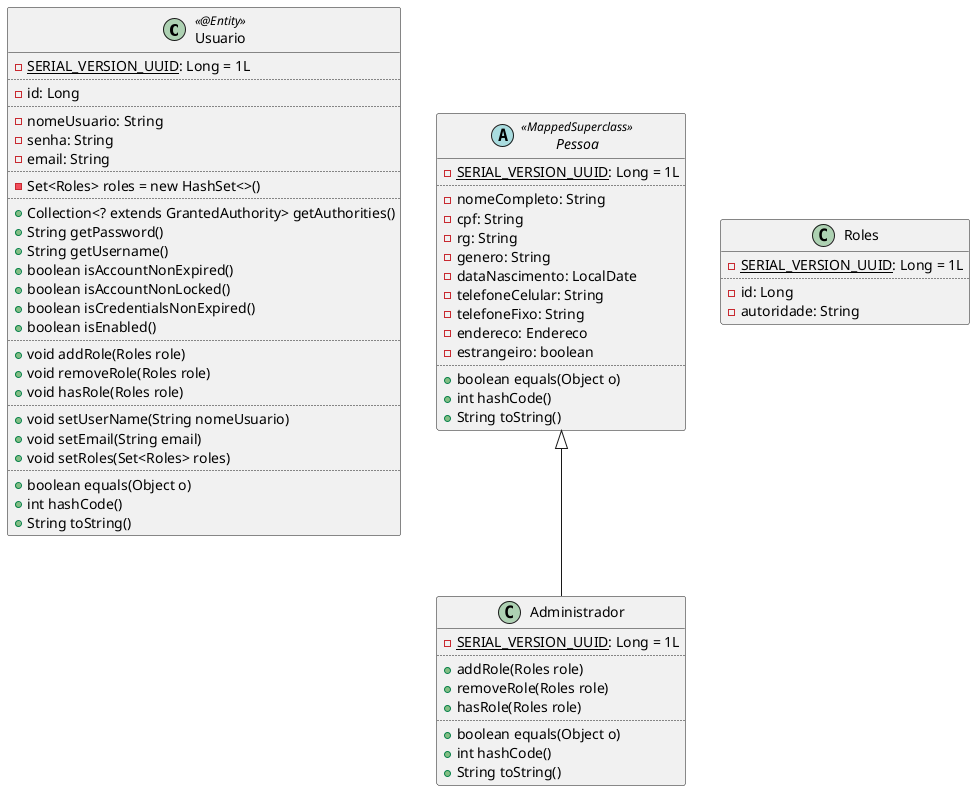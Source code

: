 @startuml

class Usuario <<@Entity>> {
    - <u>SERIAL_VERSION_UUID</u>: Long = 1L
    ..
    - id: Long
    ..
    - nomeUsuario: String
    - senha: String
    - email: String
    ..
    - Set<Roles> roles = new HashSet<>()
    ..
    + Collection<? extends GrantedAuthority> getAuthorities()
    + String getPassword()
    + String getUsername()
    + boolean isAccountNonExpired()
    + boolean isAccountNonLocked()
    + boolean isCredentialsNonExpired()
    + boolean isEnabled()
    ..
    + void addRole(Roles role)
    + void removeRole(Roles role)
    + void hasRole(Roles role)
    ..
    + void setUserName(String nomeUsuario)
    + void setEmail(String email)
    + void setRoles(Set<Roles> roles)
    ..
    + boolean equals(Object o)
    + int hashCode()
    + String toString()
}

abstract class Pessoa <<MappedSuperclass>> {
    - <u>SERIAL_VERSION_UUID</u>: Long = 1L
    ..
    - nomeCompleto: String
    - cpf: String
    - rg: String
    - genero: String
    - dataNascimento: LocalDate
    - telefoneCelular: String
    - telefoneFixo: String
    - endereco: Endereco
    - estrangeiro: boolean
    ..
    + boolean equals(Object o)
    + int hashCode()
    + String toString()
}

class Roles {
    - <u>SERIAL_VERSION_UUID</u>: Long = 1L
    ..
    - id: Long
    - autoridade: String
}

class Administrador extends Pessoa {
    - <u>SERIAL_VERSION_UUID</u>: Long = 1L
    ..
    + addRole(Roles role)
    + removeRole(Roles role)
    + hasRole(Roles role)
    ..
    + boolean equals(Object o)
    + int hashCode()
    + String toString()
}



@enduml